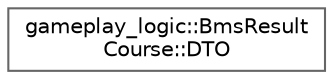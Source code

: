 digraph "Graphical Class Hierarchy"
{
 // LATEX_PDF_SIZE
  bgcolor="transparent";
  edge [fontname=Helvetica,fontsize=10,labelfontname=Helvetica,labelfontsize=10];
  node [fontname=Helvetica,fontsize=10,shape=box,height=0.2,width=0.4];
  rankdir="LR";
  Node0 [id="Node000000",label="gameplay_logic::BmsResult\lCourse::DTO",height=0.2,width=0.4,color="grey40", fillcolor="white", style="filled",URL="$structgameplay__logic_1_1BmsResultCourse_1_1DTO.html",tooltip=" "];
}
